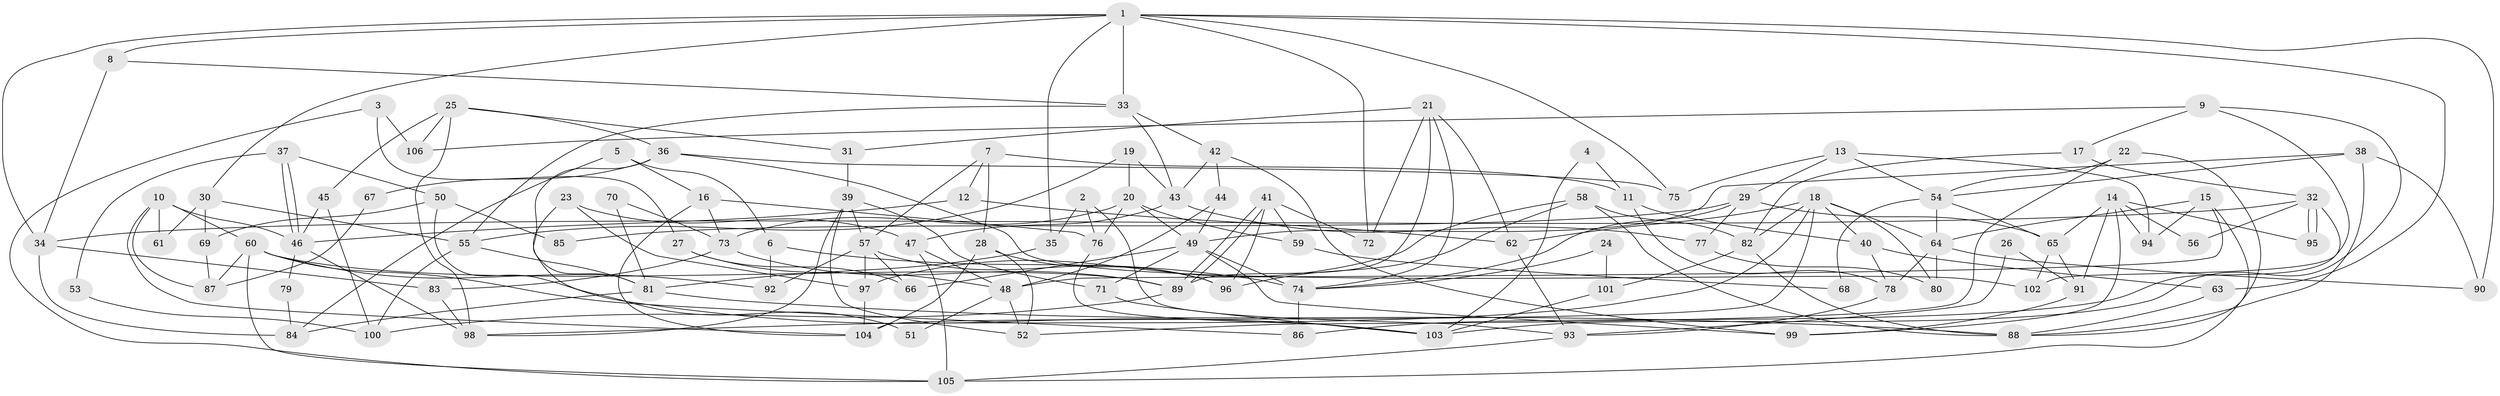// coarse degree distribution, {11: 0.03773584905660377, 4: 0.16981132075471697, 7: 0.03773584905660377, 5: 0.07547169811320754, 9: 0.018867924528301886, 3: 0.18867924528301888, 8: 0.11320754716981132, 6: 0.18867924528301888, 2: 0.1509433962264151, 13: 0.018867924528301886}
// Generated by graph-tools (version 1.1) at 2025/51/03/04/25 22:51:01]
// undirected, 106 vertices, 212 edges
graph export_dot {
  node [color=gray90,style=filled];
  1;
  2;
  3;
  4;
  5;
  6;
  7;
  8;
  9;
  10;
  11;
  12;
  13;
  14;
  15;
  16;
  17;
  18;
  19;
  20;
  21;
  22;
  23;
  24;
  25;
  26;
  27;
  28;
  29;
  30;
  31;
  32;
  33;
  34;
  35;
  36;
  37;
  38;
  39;
  40;
  41;
  42;
  43;
  44;
  45;
  46;
  47;
  48;
  49;
  50;
  51;
  52;
  53;
  54;
  55;
  56;
  57;
  58;
  59;
  60;
  61;
  62;
  63;
  64;
  65;
  66;
  67;
  68;
  69;
  70;
  71;
  72;
  73;
  74;
  75;
  76;
  77;
  78;
  79;
  80;
  81;
  82;
  83;
  84;
  85;
  86;
  87;
  88;
  89;
  90;
  91;
  92;
  93;
  94;
  95;
  96;
  97;
  98;
  99;
  100;
  101;
  102;
  103;
  104;
  105;
  106;
  1 -- 72;
  1 -- 34;
  1 -- 8;
  1 -- 30;
  1 -- 33;
  1 -- 35;
  1 -- 63;
  1 -- 75;
  1 -- 90;
  2 -- 93;
  2 -- 35;
  2 -- 76;
  3 -- 106;
  3 -- 105;
  3 -- 27;
  4 -- 11;
  4 -- 103;
  5 -- 16;
  5 -- 6;
  5 -- 84;
  6 -- 92;
  6 -- 74;
  7 -- 11;
  7 -- 28;
  7 -- 12;
  7 -- 57;
  8 -- 33;
  8 -- 34;
  9 -- 102;
  9 -- 17;
  9 -- 103;
  9 -- 106;
  10 -- 60;
  10 -- 46;
  10 -- 61;
  10 -- 87;
  10 -- 104;
  11 -- 78;
  11 -- 40;
  12 -- 62;
  12 -- 46;
  13 -- 54;
  13 -- 29;
  13 -- 75;
  13 -- 94;
  14 -- 65;
  14 -- 94;
  14 -- 56;
  14 -- 91;
  14 -- 95;
  14 -- 99;
  15 -- 105;
  15 -- 64;
  15 -- 48;
  15 -- 94;
  16 -- 76;
  16 -- 104;
  16 -- 73;
  17 -- 32;
  17 -- 82;
  18 -- 104;
  18 -- 82;
  18 -- 40;
  18 -- 62;
  18 -- 64;
  18 -- 80;
  18 -- 98;
  19 -- 55;
  19 -- 43;
  19 -- 20;
  20 -- 73;
  20 -- 49;
  20 -- 59;
  20 -- 76;
  21 -- 31;
  21 -- 89;
  21 -- 62;
  21 -- 72;
  21 -- 74;
  22 -- 52;
  22 -- 54;
  22 -- 88;
  23 -- 47;
  23 -- 97;
  23 -- 51;
  24 -- 101;
  24 -- 74;
  25 -- 98;
  25 -- 36;
  25 -- 31;
  25 -- 45;
  25 -- 106;
  26 -- 93;
  26 -- 91;
  27 -- 66;
  27 -- 48;
  28 -- 52;
  28 -- 104;
  28 -- 96;
  29 -- 65;
  29 -- 74;
  29 -- 77;
  29 -- 85;
  30 -- 55;
  30 -- 61;
  30 -- 69;
  31 -- 39;
  32 -- 34;
  32 -- 95;
  32 -- 95;
  32 -- 56;
  32 -- 86;
  33 -- 43;
  33 -- 42;
  33 -- 55;
  34 -- 84;
  34 -- 83;
  35 -- 81;
  36 -- 75;
  36 -- 81;
  36 -- 67;
  36 -- 102;
  37 -- 50;
  37 -- 46;
  37 -- 46;
  37 -- 53;
  38 -- 49;
  38 -- 88;
  38 -- 54;
  38 -- 90;
  39 -- 71;
  39 -- 98;
  39 -- 52;
  39 -- 57;
  40 -- 78;
  40 -- 63;
  41 -- 96;
  41 -- 89;
  41 -- 89;
  41 -- 59;
  41 -- 72;
  42 -- 99;
  42 -- 43;
  42 -- 44;
  43 -- 77;
  43 -- 47;
  44 -- 48;
  44 -- 49;
  45 -- 46;
  45 -- 100;
  46 -- 79;
  46 -- 98;
  47 -- 48;
  47 -- 105;
  48 -- 51;
  48 -- 52;
  49 -- 66;
  49 -- 71;
  49 -- 74;
  49 -- 99;
  50 -- 69;
  50 -- 103;
  50 -- 85;
  53 -- 100;
  54 -- 64;
  54 -- 65;
  54 -- 68;
  55 -- 100;
  55 -- 81;
  57 -- 66;
  57 -- 92;
  57 -- 96;
  57 -- 97;
  58 -- 96;
  58 -- 88;
  58 -- 82;
  58 -- 97;
  59 -- 68;
  60 -- 89;
  60 -- 86;
  60 -- 87;
  60 -- 92;
  60 -- 105;
  62 -- 93;
  63 -- 88;
  64 -- 90;
  64 -- 78;
  64 -- 80;
  65 -- 91;
  65 -- 102;
  67 -- 87;
  69 -- 87;
  70 -- 81;
  70 -- 73;
  71 -- 103;
  73 -- 83;
  73 -- 89;
  74 -- 86;
  76 -- 103;
  77 -- 80;
  78 -- 93;
  79 -- 84;
  81 -- 88;
  81 -- 84;
  82 -- 88;
  82 -- 101;
  83 -- 98;
  89 -- 100;
  91 -- 99;
  93 -- 105;
  97 -- 104;
  101 -- 103;
}
